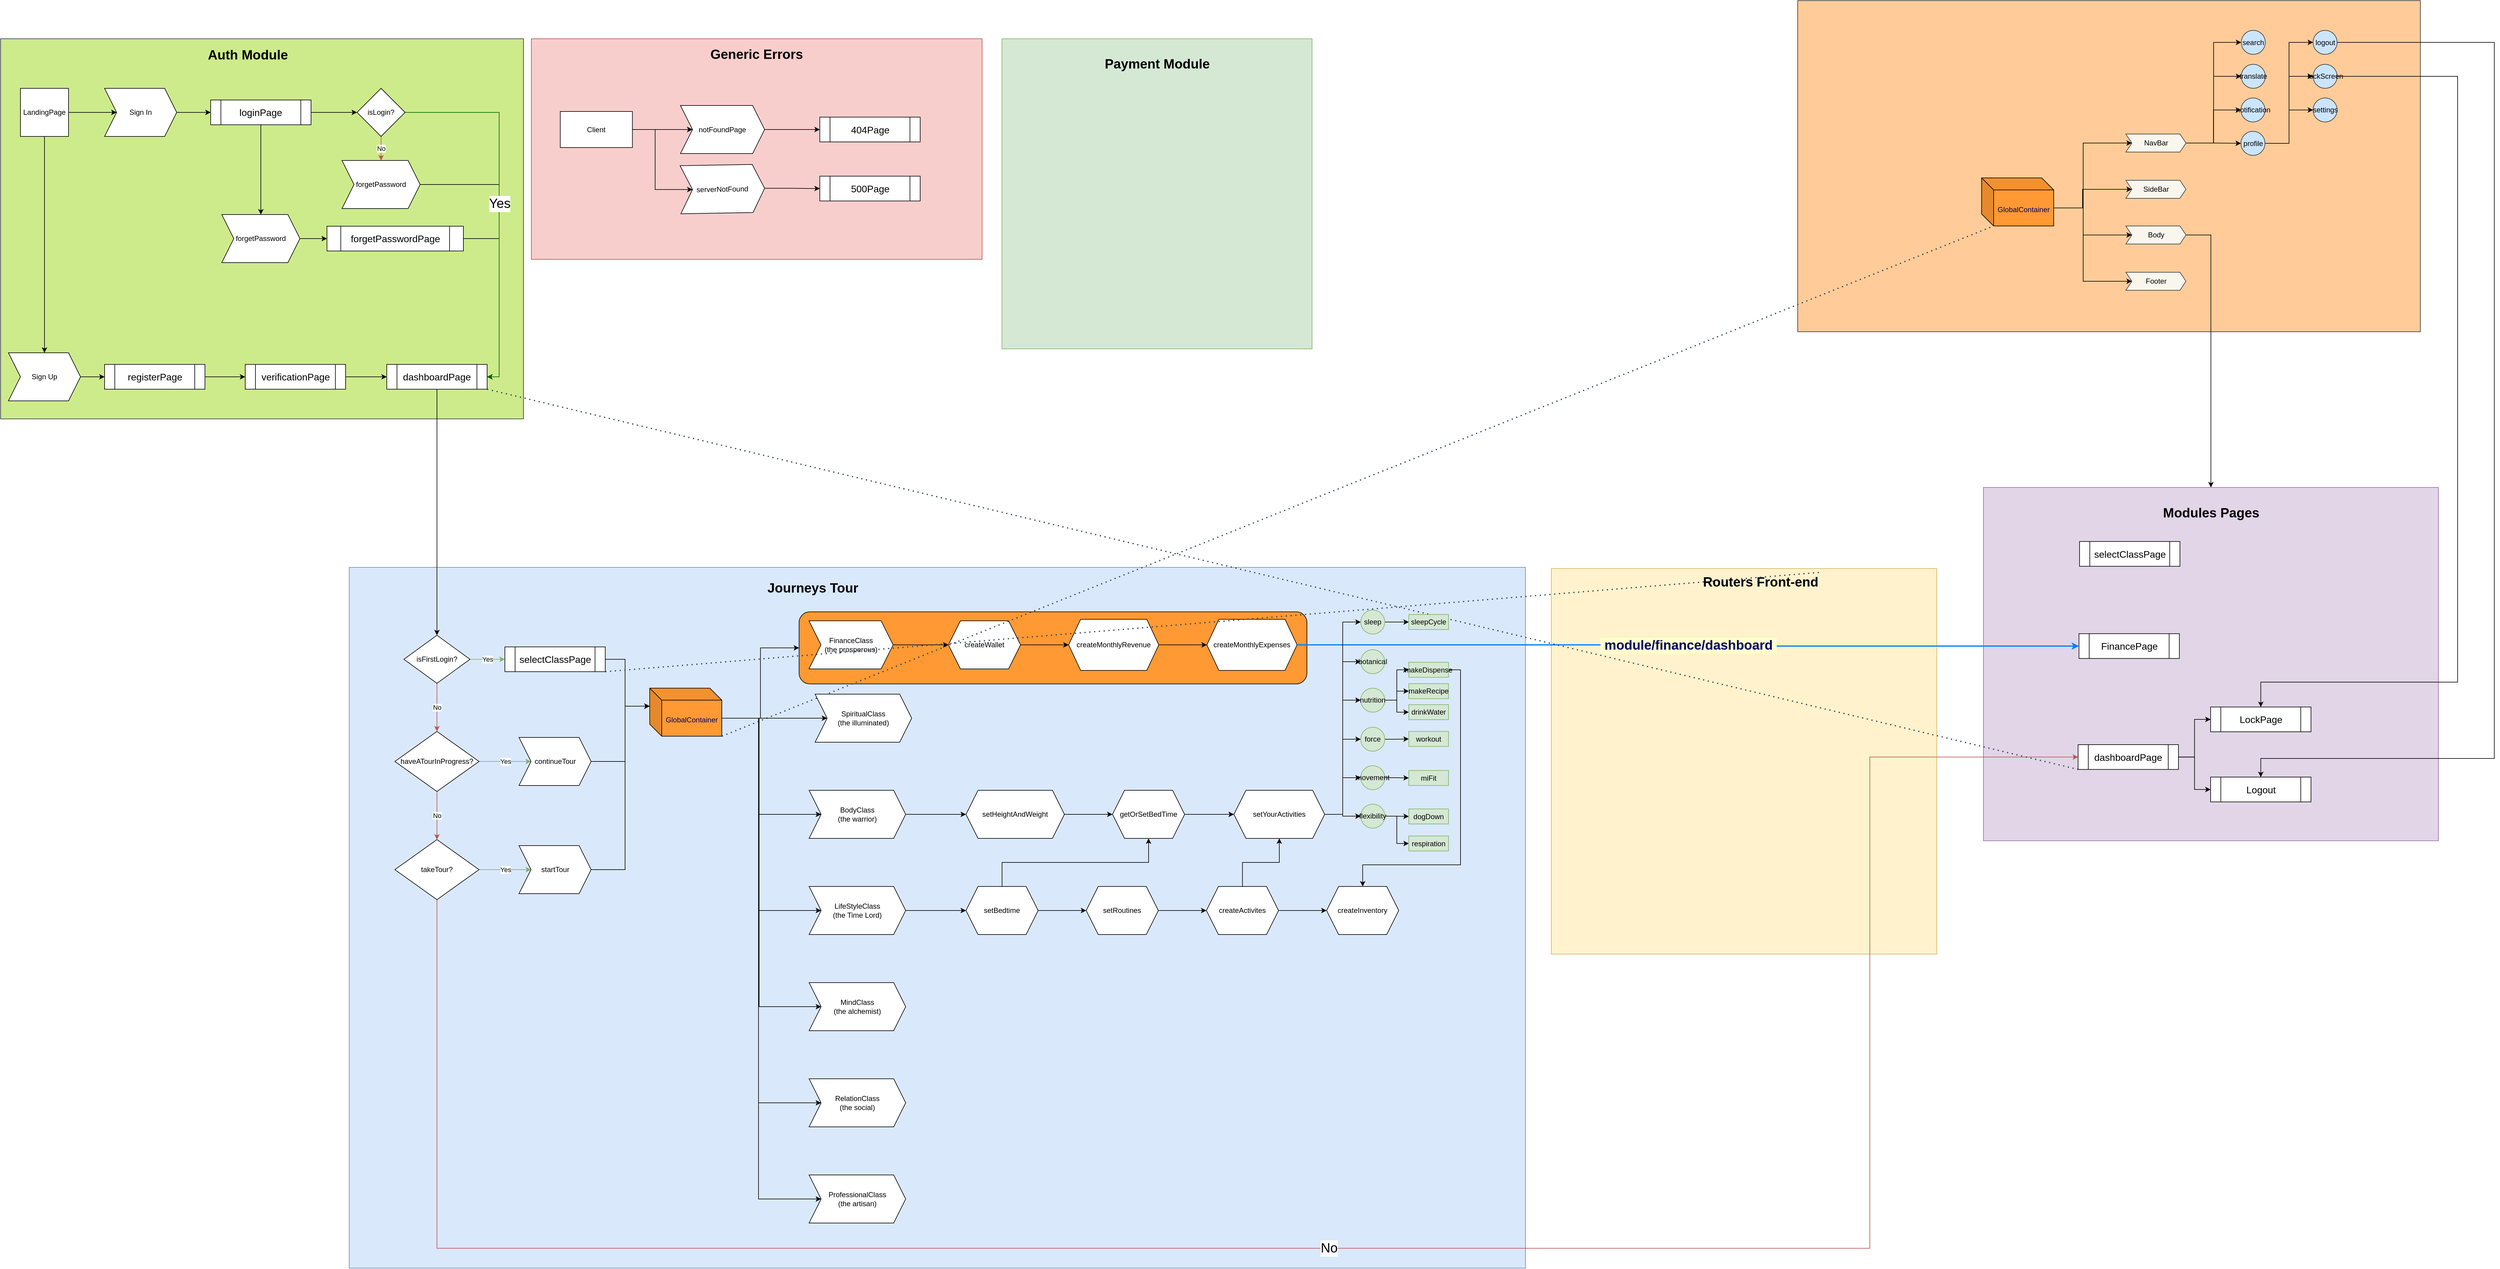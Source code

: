<mxfile version="18.0.0" type="github">
  <diagram id="iAbyK8pKXisrJIql5Mq7" name="Page-1">
    <mxGraphModel dx="878" dy="1301" grid="0" gridSize="10" guides="1" tooltips="1" connect="1" arrows="1" fold="1" page="0" pageScale="1" pageWidth="827" pageHeight="1169" math="0" shadow="0">
      <root>
        <mxCell id="0" />
        <mxCell id="1" parent="0" />
        <mxCell id="l1szmI_GFWI639Pi0zfL-63" value="" style="whiteSpace=wrap;html=1;fillColor=#dae8fc;strokeColor=#6c8ebf;" parent="1" vertex="1">
          <mxGeometry x="587" y="837" width="1957" height="1166" as="geometry" />
        </mxCell>
        <mxCell id="l1szmI_GFWI639Pi0zfL-167" value="" style="rounded=0;whiteSpace=wrap;html=1;fontSize=12;fillColor=#ffcc99;strokeColor=#36393d;" parent="1" vertex="1">
          <mxGeometry x="2997" y="-106" width="1036" height="551" as="geometry" />
        </mxCell>
        <mxCell id="l1szmI_GFWI639Pi0zfL-116" value="" style="whiteSpace=wrap;html=1;fontSize=22;fillColor=#e1d5e7;strokeColor=#9673a6;" parent="1" vertex="1">
          <mxGeometry x="3306" y="704" width="757" height="588" as="geometry" />
        </mxCell>
        <mxCell id="l1szmI_GFWI639Pi0zfL-126" value="" style="group" parent="1" vertex="1" connectable="0">
          <mxGeometry x="890.0" y="-42.5" width="750.0" height="367" as="geometry" />
        </mxCell>
        <mxCell id="l1szmI_GFWI639Pi0zfL-72" value="" style="whiteSpace=wrap;html=1;fontSize=22;fillColor=#f8cecc;strokeColor=#b85450;" parent="l1szmI_GFWI639Pi0zfL-126" vertex="1">
          <mxGeometry width="750" height="367" as="geometry" />
        </mxCell>
        <mxCell id="l1szmI_GFWI639Pi0zfL-74" value="Generic Errors" style="text;html=1;strokeColor=none;fillColor=none;align=center;verticalAlign=middle;whiteSpace=wrap;rounded=0;fontSize=22;fontStyle=1" parent="l1szmI_GFWI639Pi0zfL-126" vertex="1">
          <mxGeometry x="168.179" y="11" width="413.641" height="30" as="geometry" />
        </mxCell>
        <mxCell id="l1szmI_GFWI639Pi0zfL-124" value="" style="group" parent="1" vertex="1" connectable="0">
          <mxGeometry x="3294" y="839" width="482" height="502" as="geometry" />
        </mxCell>
        <mxCell id="l1szmI_GFWI639Pi0zfL-76" value="FinancePage" style="shape=process;whiteSpace=wrap;html=1;backgroundOutline=1;fontSize=16;" parent="l1szmI_GFWI639Pi0zfL-124" vertex="1">
          <mxGeometry x="171" y="108.38" width="167" height="41.25" as="geometry" />
        </mxCell>
        <mxCell id="l1szmI_GFWI639Pi0zfL-123" value="" style="group" parent="1" vertex="1" connectable="0">
          <mxGeometry x="2656" y="839" width="587" height="641.5" as="geometry" />
        </mxCell>
        <mxCell id="l1szmI_GFWI639Pi0zfL-120" value="" style="whiteSpace=wrap;html=1;aspect=fixed;fontSize=22;fillColor=#fff2cc;strokeColor=#d6b656;" parent="l1szmI_GFWI639Pi0zfL-123" vertex="1">
          <mxGeometry x="-69" width="641.5" height="641.5" as="geometry" />
        </mxCell>
        <mxCell id="l1szmI_GFWI639Pi0zfL-121" value="Routers Front-end" style="text;html=1;strokeColor=none;fillColor=none;align=center;verticalAlign=middle;whiteSpace=wrap;rounded=0;fontSize=22;fontStyle=1" parent="l1szmI_GFWI639Pi0zfL-123" vertex="1">
          <mxGeometry x="168.75" y="7.63" width="220.5" height="30.37" as="geometry" />
        </mxCell>
        <mxCell id="l1szmI_GFWI639Pi0zfL-105" value="" style="group" parent="1" vertex="1" connectable="0">
          <mxGeometry x="7" y="-42.5" width="870" height="632.5" as="geometry" />
        </mxCell>
        <mxCell id="l1szmI_GFWI639Pi0zfL-66" value="" style="whiteSpace=wrap;html=1;fontSize=22;fillColor=#cdeb8b;strokeColor=#36393d;" parent="l1szmI_GFWI639Pi0zfL-105" vertex="1">
          <mxGeometry width="870" height="632.5" as="geometry" />
        </mxCell>
        <mxCell id="l1szmI_GFWI639Pi0zfL-67" value="Auth Module" style="text;html=1;strokeColor=none;fillColor=none;align=center;verticalAlign=middle;whiteSpace=wrap;rounded=0;fontSize=22;fontStyle=1" parent="l1szmI_GFWI639Pi0zfL-105" vertex="1">
          <mxGeometry x="203.923" y="12.55" width="415.155" height="30.119" as="geometry" />
        </mxCell>
        <mxCell id="l1szmI_GFWI639Pi0zfL-78" value="dashboardPage" style="shape=process;whiteSpace=wrap;html=1;backgroundOutline=1;fontSize=16;" parent="1" vertex="1">
          <mxGeometry x="649.5" y="499.37" width="167" height="41.25" as="geometry" />
        </mxCell>
        <mxCell id="l1szmI_GFWI639Pi0zfL-95" style="edgeStyle=orthogonalEdgeStyle;rounded=0;orthogonalLoop=1;jettySize=auto;html=1;exitX=1;exitY=0.5;exitDx=0;exitDy=0;entryX=0;entryY=0.5;entryDx=0;entryDy=0;fontSize=22;strokeWidth=1;" parent="1" source="l1szmI_GFWI639Pi0zfL-88" target="l1szmI_GFWI639Pi0zfL-89" edge="1">
          <mxGeometry relative="1" as="geometry" />
        </mxCell>
        <mxCell id="l1szmI_GFWI639Pi0zfL-88" value="registerPage" style="shape=process;whiteSpace=wrap;html=1;backgroundOutline=1;fontSize=16;" parent="1" vertex="1">
          <mxGeometry x="180" y="499.37" width="167" height="41.25" as="geometry" />
        </mxCell>
        <mxCell id="l1szmI_GFWI639Pi0zfL-96" style="edgeStyle=orthogonalEdgeStyle;rounded=0;orthogonalLoop=1;jettySize=auto;html=1;exitX=1;exitY=0.5;exitDx=0;exitDy=0;entryX=0;entryY=0.5;entryDx=0;entryDy=0;fontSize=22;strokeWidth=1;" parent="1" source="l1szmI_GFWI639Pi0zfL-89" target="l1szmI_GFWI639Pi0zfL-78" edge="1">
          <mxGeometry relative="1" as="geometry" />
        </mxCell>
        <mxCell id="l1szmI_GFWI639Pi0zfL-89" value="verificationPage" style="shape=process;whiteSpace=wrap;html=1;backgroundOutline=1;fontSize=16;" parent="1" vertex="1">
          <mxGeometry x="414" y="499.37" width="167" height="41.25" as="geometry" />
        </mxCell>
        <mxCell id="l1szmI_GFWI639Pi0zfL-90" value="loginPage" style="shape=process;whiteSpace=wrap;html=1;backgroundOutline=1;fontSize=16;" parent="1" vertex="1">
          <mxGeometry x="356.5" y="59.38" width="167" height="41.25" as="geometry" />
        </mxCell>
        <mxCell id="l1szmI_GFWI639Pi0zfL-99" style="edgeStyle=orthogonalEdgeStyle;rounded=0;orthogonalLoop=1;jettySize=auto;html=1;exitX=1;exitY=0.5;exitDx=0;exitDy=0;entryX=1;entryY=0.5;entryDx=0;entryDy=0;fontSize=22;strokeWidth=1;" parent="1" source="l1szmI_GFWI639Pi0zfL-91" target="l1szmI_GFWI639Pi0zfL-78" edge="1">
          <mxGeometry relative="1" as="geometry" />
        </mxCell>
        <mxCell id="l1szmI_GFWI639Pi0zfL-91" value="forgetPasswordPage" style="shape=process;whiteSpace=wrap;html=1;backgroundOutline=1;fontSize=16;" parent="1" vertex="1">
          <mxGeometry x="550" y="269.38" width="227" height="41.25" as="geometry" />
        </mxCell>
        <mxCell id="l1szmI_GFWI639Pi0zfL-22" value="&lt;span style=&quot;&quot;&gt;forgetPassword&lt;/span&gt;" style="shape=step;perimeter=stepPerimeter;whiteSpace=wrap;html=1;fixedSize=1;" parent="1" vertex="1">
          <mxGeometry x="575" y="160" width="130" height="80" as="geometry" />
        </mxCell>
        <mxCell id="l1szmI_GFWI639Pi0zfL-82" style="edgeStyle=orthogonalEdgeStyle;rounded=0;orthogonalLoop=1;jettySize=auto;html=1;exitX=1;exitY=0.5;exitDx=0;exitDy=0;entryX=1;entryY=0.5;entryDx=0;entryDy=0;fontSize=22;strokeWidth=1;" parent="1" source="l1szmI_GFWI639Pi0zfL-22" target="l1szmI_GFWI639Pi0zfL-78" edge="1">
          <mxGeometry relative="1" as="geometry" />
        </mxCell>
        <mxCell id="l1szmI_GFWI639Pi0zfL-3" value="" style="edgeStyle=orthogonalEdgeStyle;rounded=0;orthogonalLoop=1;jettySize=auto;html=1;" parent="1" source="l1szmI_GFWI639Pi0zfL-1" target="l1szmI_GFWI639Pi0zfL-2" edge="1">
          <mxGeometry relative="1" as="geometry" />
        </mxCell>
        <mxCell id="l1szmI_GFWI639Pi0zfL-5" value="" style="edgeStyle=orthogonalEdgeStyle;rounded=0;orthogonalLoop=1;jettySize=auto;html=1;" parent="1" source="l1szmI_GFWI639Pi0zfL-1" target="l1szmI_GFWI639Pi0zfL-4" edge="1">
          <mxGeometry relative="1" as="geometry" />
        </mxCell>
        <mxCell id="l1szmI_GFWI639Pi0zfL-1" value="LandingPage" style="whiteSpace=wrap;html=1;aspect=fixed;" parent="1" vertex="1">
          <mxGeometry x="40" y="40" width="80" height="80" as="geometry" />
        </mxCell>
        <mxCell id="l1szmI_GFWI639Pi0zfL-100" style="edgeStyle=orthogonalEdgeStyle;rounded=0;orthogonalLoop=1;jettySize=auto;html=1;exitX=1;exitY=0.5;exitDx=0;exitDy=0;fontSize=22;strokeWidth=1;" parent="1" source="l1szmI_GFWI639Pi0zfL-2" target="l1szmI_GFWI639Pi0zfL-90" edge="1">
          <mxGeometry relative="1" as="geometry" />
        </mxCell>
        <mxCell id="l1szmI_GFWI639Pi0zfL-2" value="Sign In" style="shape=step;perimeter=stepPerimeter;whiteSpace=wrap;html=1;fixedSize=1;" parent="1" vertex="1">
          <mxGeometry x="180" y="40" width="120" height="80" as="geometry" />
        </mxCell>
        <mxCell id="l1szmI_GFWI639Pi0zfL-7" value="" style="edgeStyle=orthogonalEdgeStyle;rounded=0;orthogonalLoop=1;jettySize=auto;html=1;" parent="1" source="l1szmI_GFWI639Pi0zfL-4" target="l1szmI_GFWI639Pi0zfL-88" edge="1">
          <mxGeometry relative="1" as="geometry">
            <mxPoint x="220" y="520" as="targetPoint" />
          </mxGeometry>
        </mxCell>
        <mxCell id="l1szmI_GFWI639Pi0zfL-4" value="Sign Up" style="shape=step;perimeter=stepPerimeter;whiteSpace=wrap;html=1;fixedSize=1;" parent="1" vertex="1">
          <mxGeometry x="20" y="480" width="120" height="80" as="geometry" />
        </mxCell>
        <mxCell id="l1szmI_GFWI639Pi0zfL-23" value="No" style="edgeStyle=orthogonalEdgeStyle;rounded=0;orthogonalLoop=1;jettySize=auto;html=1;fillColor=#f8cecc;strokeColor=#b85450;" parent="1" source="l1szmI_GFWI639Pi0zfL-15" target="l1szmI_GFWI639Pi0zfL-22" edge="1">
          <mxGeometry relative="1" as="geometry" />
        </mxCell>
        <mxCell id="l1szmI_GFWI639Pi0zfL-83" value="Yes" style="edgeStyle=orthogonalEdgeStyle;rounded=0;orthogonalLoop=1;jettySize=auto;html=1;exitX=1;exitY=0.5;exitDx=0;exitDy=0;entryX=1;entryY=0.5;entryDx=0;entryDy=0;fontSize=22;strokeWidth=1;fillColor=#d5e8d4;strokeColor=#006600;" parent="1" source="l1szmI_GFWI639Pi0zfL-15" target="l1szmI_GFWI639Pi0zfL-78" edge="1">
          <mxGeometry relative="1" as="geometry" />
        </mxCell>
        <mxCell id="l1szmI_GFWI639Pi0zfL-15" value="isLogin?" style="rhombus;whiteSpace=wrap;html=1;" parent="1" vertex="1">
          <mxGeometry x="600" y="40" width="80" height="80" as="geometry" />
        </mxCell>
        <mxCell id="l1szmI_GFWI639Pi0zfL-98" style="edgeStyle=orthogonalEdgeStyle;rounded=0;orthogonalLoop=1;jettySize=auto;html=1;exitX=1;exitY=0.5;exitDx=0;exitDy=0;entryX=0;entryY=0.5;entryDx=0;entryDy=0;fontSize=22;strokeWidth=1;" parent="1" source="l1szmI_GFWI639Pi0zfL-18" target="l1szmI_GFWI639Pi0zfL-91" edge="1">
          <mxGeometry relative="1" as="geometry" />
        </mxCell>
        <mxCell id="l1szmI_GFWI639Pi0zfL-18" value="forgetPassword" style="shape=step;perimeter=stepPerimeter;whiteSpace=wrap;html=1;fixedSize=1;" parent="1" vertex="1">
          <mxGeometry x="375" y="250" width="130" height="80" as="geometry" />
        </mxCell>
        <mxCell id="l1szmI_GFWI639Pi0zfL-29" value="Yes" style="edgeStyle=orthogonalEdgeStyle;rounded=0;orthogonalLoop=1;jettySize=auto;html=1;entryX=0;entryY=0.5;entryDx=0;entryDy=0;fillColor=#d5e8d4;strokeColor=#82b366;" parent="1" source="l1szmI_GFWI639Pi0zfL-26" target="l1szmI_GFWI639Pi0zfL-93" edge="1">
          <mxGeometry relative="1" as="geometry">
            <mxPoint x="863" y="990" as="targetPoint" />
          </mxGeometry>
        </mxCell>
        <mxCell id="l1szmI_GFWI639Pi0zfL-31" value="No" style="edgeStyle=orthogonalEdgeStyle;rounded=0;orthogonalLoop=1;jettySize=auto;html=1;fillColor=#f8cecc;strokeColor=#b85450;" parent="1" source="l1szmI_GFWI639Pi0zfL-26" target="l1szmI_GFWI639Pi0zfL-30" edge="1">
          <mxGeometry relative="1" as="geometry" />
        </mxCell>
        <mxCell id="l1szmI_GFWI639Pi0zfL-26" value="isFirstLogin?" style="rhombus;whiteSpace=wrap;html=1;" parent="1" vertex="1">
          <mxGeometry x="678" y="950" width="110" height="80" as="geometry" />
        </mxCell>
        <mxCell id="l1szmI_GFWI639Pi0zfL-33" value="Yes" style="edgeStyle=orthogonalEdgeStyle;rounded=0;orthogonalLoop=1;jettySize=auto;html=1;fillColor=#d5e8d4;strokeColor=#82b366;" parent="1" source="l1szmI_GFWI639Pi0zfL-30" target="l1szmI_GFWI639Pi0zfL-32" edge="1">
          <mxGeometry relative="1" as="geometry" />
        </mxCell>
        <mxCell id="l1szmI_GFWI639Pi0zfL-35" value="No" style="edgeStyle=orthogonalEdgeStyle;rounded=0;orthogonalLoop=1;jettySize=auto;html=1;fillColor=#f8cecc;strokeColor=#b85450;" parent="1" source="l1szmI_GFWI639Pi0zfL-30" target="l1szmI_GFWI639Pi0zfL-34" edge="1">
          <mxGeometry relative="1" as="geometry" />
        </mxCell>
        <mxCell id="l1szmI_GFWI639Pi0zfL-30" value="haveATourInProgress?" style="rhombus;whiteSpace=wrap;html=1;" parent="1" vertex="1">
          <mxGeometry x="663" y="1110" width="140" height="100" as="geometry" />
        </mxCell>
        <mxCell id="l1szmI_GFWI639Pi0zfL-106" style="edgeStyle=orthogonalEdgeStyle;rounded=0;orthogonalLoop=1;jettySize=auto;html=1;exitX=1;exitY=0.5;exitDx=0;exitDy=0;entryX=0;entryY=0;entryDx=0;entryDy=30;fontSize=16;strokeWidth=1;entryPerimeter=0;" parent="1" source="l1szmI_GFWI639Pi0zfL-32" target="l1szmI_GFWI639Pi0zfL-131" edge="1">
          <mxGeometry relative="1" as="geometry">
            <mxPoint x="1142.005" y="1139.01" as="targetPoint" />
            <Array as="points">
              <mxPoint x="1046" y="1160" />
              <mxPoint x="1046" y="1068" />
            </Array>
          </mxGeometry>
        </mxCell>
        <mxCell id="l1szmI_GFWI639Pi0zfL-32" value="continueTour" style="shape=step;perimeter=stepPerimeter;whiteSpace=wrap;html=1;fixedSize=1;" parent="1" vertex="1">
          <mxGeometry x="869.5" y="1120" width="120" height="80" as="geometry" />
        </mxCell>
        <mxCell id="l1szmI_GFWI639Pi0zfL-37" value="Yes" style="edgeStyle=orthogonalEdgeStyle;rounded=0;orthogonalLoop=1;jettySize=auto;html=1;fillColor=#d5e8d4;strokeColor=#82b366;" parent="1" source="l1szmI_GFWI639Pi0zfL-34" target="l1szmI_GFWI639Pi0zfL-36" edge="1">
          <mxGeometry relative="1" as="geometry" />
        </mxCell>
        <mxCell id="l1szmI_GFWI639Pi0zfL-125" value="No" style="edgeStyle=orthogonalEdgeStyle;rounded=0;orthogonalLoop=1;jettySize=auto;html=1;exitX=0.5;exitY=1;exitDx=0;exitDy=0;fontSize=22;strokeColor=#b85450;strokeWidth=1;fillColor=#f8cecc;" parent="1" source="l1szmI_GFWI639Pi0zfL-34" target="l1szmI_GFWI639Pi0zfL-87" edge="1">
          <mxGeometry relative="1" as="geometry">
            <Array as="points">
              <mxPoint x="733" y="1970" />
              <mxPoint x="3117" y="1970" />
            </Array>
          </mxGeometry>
        </mxCell>
        <mxCell id="l1szmI_GFWI639Pi0zfL-34" value="takeTour?" style="rhombus;whiteSpace=wrap;html=1;" parent="1" vertex="1">
          <mxGeometry x="663" y="1290" width="140" height="100" as="geometry" />
        </mxCell>
        <mxCell id="l1szmI_GFWI639Pi0zfL-134" style="edgeStyle=orthogonalEdgeStyle;rounded=0;orthogonalLoop=1;jettySize=auto;html=1;exitX=1;exitY=0.5;exitDx=0;exitDy=0;entryX=0;entryY=0;entryDx=0;entryDy=30;entryPerimeter=0;labelBackgroundColor=#FFFFCC;fontSize=22;fontColor=#000066;strokeColor=#000000;strokeWidth=1;" parent="1" source="l1szmI_GFWI639Pi0zfL-36" target="l1szmI_GFWI639Pi0zfL-131" edge="1">
          <mxGeometry relative="1" as="geometry">
            <Array as="points">
              <mxPoint x="1046" y="1340" />
              <mxPoint x="1046" y="1068" />
            </Array>
          </mxGeometry>
        </mxCell>
        <mxCell id="l1szmI_GFWI639Pi0zfL-36" value="startTour" style="shape=step;perimeter=stepPerimeter;whiteSpace=wrap;html=1;fixedSize=1;" parent="1" vertex="1">
          <mxGeometry x="869.5" y="1300" width="120" height="80" as="geometry" />
        </mxCell>
        <mxCell id="l1szmI_GFWI639Pi0zfL-53" value="" style="edgeStyle=orthogonalEdgeStyle;rounded=0;orthogonalLoop=1;jettySize=auto;html=1;" parent="1" source="l1szmI_GFWI639Pi0zfL-51" target="l1szmI_GFWI639Pi0zfL-52" edge="1">
          <mxGeometry relative="1" as="geometry" />
        </mxCell>
        <mxCell id="l1szmI_GFWI639Pi0zfL-141" value="" style="edgeStyle=orthogonalEdgeStyle;rounded=0;orthogonalLoop=1;jettySize=auto;html=1;labelBackgroundColor=#FFFFCC;fontSize=12;fontColor=#000066;strokeColor=#000000;strokeWidth=1;" parent="1" source="l1szmI_GFWI639Pi0zfL-51" target="l1szmI_GFWI639Pi0zfL-52" edge="1">
          <mxGeometry relative="1" as="geometry" />
        </mxCell>
        <mxCell id="l1szmI_GFWI639Pi0zfL-147" style="edgeStyle=orthogonalEdgeStyle;rounded=0;orthogonalLoop=1;jettySize=auto;html=1;entryX=0;entryY=0.5;entryDx=0;entryDy=0;labelBackgroundColor=#FFFFCC;fontSize=12;fontColor=#000066;strokeColor=#000000;strokeWidth=1;" parent="1" source="l1szmI_GFWI639Pi0zfL-51" target="l1szmI_GFWI639Pi0zfL-142" edge="1">
          <mxGeometry relative="1" as="geometry">
            <Array as="points">
              <mxPoint x="1096" y="109" />
              <mxPoint x="1096" y="208" />
            </Array>
          </mxGeometry>
        </mxCell>
        <mxCell id="l1szmI_GFWI639Pi0zfL-51" value="Client" style="whiteSpace=wrap;html=1;" parent="1" vertex="1">
          <mxGeometry x="938.18" y="78.505" width="120" height="60" as="geometry" />
        </mxCell>
        <mxCell id="l1szmI_GFWI639Pi0zfL-103" style="edgeStyle=orthogonalEdgeStyle;rounded=0;orthogonalLoop=1;jettySize=auto;html=1;exitX=1;exitY=0.5;exitDx=0;exitDy=0;entryX=0;entryY=0.5;entryDx=0;entryDy=0;fontSize=16;strokeWidth=1;" parent="1" source="l1szmI_GFWI639Pi0zfL-52" target="l1szmI_GFWI639Pi0zfL-92" edge="1">
          <mxGeometry relative="1" as="geometry" />
        </mxCell>
        <mxCell id="l1szmI_GFWI639Pi0zfL-52" value="notFoundPage" style="shape=step;perimeter=stepPerimeter;whiteSpace=wrap;html=1;fixedSize=1;" parent="1" vertex="1">
          <mxGeometry x="1138.18" y="68.505" width="140" height="80" as="geometry" />
        </mxCell>
        <mxCell id="l1szmI_GFWI639Pi0zfL-80" style="edgeStyle=orthogonalEdgeStyle;rounded=0;orthogonalLoop=1;jettySize=auto;html=1;exitX=0.5;exitY=1;exitDx=0;exitDy=0;entryX=0.5;entryY=0;entryDx=0;entryDy=0;fontSize=22;strokeWidth=1;" parent="1" source="l1szmI_GFWI639Pi0zfL-78" target="l1szmI_GFWI639Pi0zfL-26" edge="1">
          <mxGeometry relative="1" as="geometry" />
        </mxCell>
        <mxCell id="l1szmI_GFWI639Pi0zfL-108" style="edgeStyle=orthogonalEdgeStyle;rounded=0;orthogonalLoop=1;jettySize=auto;html=1;exitX=1;exitY=0.5;exitDx=0;exitDy=0;entryX=0;entryY=0;entryDx=0;entryDy=30;fontSize=16;strokeWidth=1;entryPerimeter=0;" parent="1" source="l1szmI_GFWI639Pi0zfL-93" target="l1szmI_GFWI639Pi0zfL-131" edge="1">
          <mxGeometry relative="1" as="geometry">
            <mxPoint x="1087" y="1084.005" as="targetPoint" />
            <Array as="points">
              <mxPoint x="1046" y="990" />
              <mxPoint x="1046" y="1068" />
            </Array>
          </mxGeometry>
        </mxCell>
        <mxCell id="l1szmI_GFWI639Pi0zfL-93" value="selectClassPage" style="shape=process;whiteSpace=wrap;html=1;backgroundOutline=1;fontSize=16;" parent="1" vertex="1">
          <mxGeometry x="846" y="969.38" width="167" height="41.25" as="geometry" />
        </mxCell>
        <mxCell id="l1szmI_GFWI639Pi0zfL-101" style="edgeStyle=orthogonalEdgeStyle;rounded=0;orthogonalLoop=1;jettySize=auto;html=1;exitX=1;exitY=0.5;exitDx=0;exitDy=0;fontSize=22;strokeWidth=1;" parent="1" source="l1szmI_GFWI639Pi0zfL-90" target="l1szmI_GFWI639Pi0zfL-15" edge="1">
          <mxGeometry relative="1" as="geometry" />
        </mxCell>
        <mxCell id="l1szmI_GFWI639Pi0zfL-102" style="edgeStyle=orthogonalEdgeStyle;rounded=0;orthogonalLoop=1;jettySize=auto;html=1;exitX=0.5;exitY=1;exitDx=0;exitDy=0;fontSize=22;strokeWidth=1;" parent="1" source="l1szmI_GFWI639Pi0zfL-90" target="l1szmI_GFWI639Pi0zfL-18" edge="1">
          <mxGeometry relative="1" as="geometry" />
        </mxCell>
        <mxCell id="l1szmI_GFWI639Pi0zfL-112" value="" style="group" parent="1" vertex="1" connectable="0">
          <mxGeometry x="1673" y="-42.5" width="516" height="516" as="geometry" />
        </mxCell>
        <mxCell id="l1szmI_GFWI639Pi0zfL-110" value="" style="whiteSpace=wrap;html=1;aspect=fixed;fontSize=16;fillColor=#d5e8d4;strokeColor=#82b366;" parent="l1szmI_GFWI639Pi0zfL-112" vertex="1">
          <mxGeometry width="516" height="516" as="geometry" />
        </mxCell>
        <mxCell id="l1szmI_GFWI639Pi0zfL-111" value="&lt;font style=&quot;&quot;&gt;&lt;span style=&quot;font-size: 22px;&quot;&gt;&lt;b&gt;Payment&lt;/b&gt;&lt;/span&gt;&lt;b style=&quot;font-size: 22px;&quot;&gt;&amp;nbsp;Module&lt;/b&gt;&lt;/font&gt;" style="text;html=1;strokeColor=none;fillColor=none;align=center;verticalAlign=middle;whiteSpace=wrap;rounded=0;fontSize=16;" parent="l1szmI_GFWI639Pi0zfL-112" vertex="1">
          <mxGeometry x="129.5" y="28" width="257" height="28" as="geometry" />
        </mxCell>
        <mxCell id="l1szmI_GFWI639Pi0zfL-92" value="404Page" style="shape=process;whiteSpace=wrap;html=1;backgroundOutline=1;fontSize=16;" parent="1" vertex="1">
          <mxGeometry x="1370" y="87.88" width="167" height="41.25" as="geometry" />
        </mxCell>
        <mxCell id="l1szmI_GFWI639Pi0zfL-128" value="" style="group" parent="1" vertex="1" connectable="0">
          <mxGeometry x="1274" y="911" width="906.5" height="120" as="geometry" />
        </mxCell>
        <mxCell id="l1szmI_GFWI639Pi0zfL-71" value="" style="rounded=1;whiteSpace=wrap;html=1;fontSize=22;fillColor=#FF9933;" parent="l1szmI_GFWI639Pi0zfL-128" vertex="1">
          <mxGeometry x="61.5" width="845" height="120" as="geometry" />
        </mxCell>
        <mxCell id="l1szmI_GFWI639Pi0zfL-109" value="" style="group" parent="l1szmI_GFWI639Pi0zfL-128" vertex="1" connectable="0">
          <mxGeometry x="78" y="12.5" width="812" height="85" as="geometry" />
        </mxCell>
        <mxCell id="l1szmI_GFWI639Pi0zfL-40" value="FinanceClass&lt;br&gt;(the prosperous)" style="shape=step;perimeter=stepPerimeter;whiteSpace=wrap;html=1;fixedSize=1;" parent="l1szmI_GFWI639Pi0zfL-109" vertex="1">
          <mxGeometry y="2.5" width="140" height="80" as="geometry" />
        </mxCell>
        <mxCell id="l1szmI_GFWI639Pi0zfL-56" value="createWallet" style="shape=hexagon;perimeter=hexagonPerimeter2;whiteSpace=wrap;html=1;fixedSize=1;" parent="l1szmI_GFWI639Pi0zfL-109" vertex="1">
          <mxGeometry x="232" y="2.5" width="120" height="80" as="geometry" />
        </mxCell>
        <mxCell id="l1szmI_GFWI639Pi0zfL-58" value="createMonthlyRevenue" style="shape=hexagon;perimeter=hexagonPerimeter2;whiteSpace=wrap;html=1;fixedSize=1;" parent="l1szmI_GFWI639Pi0zfL-109" vertex="1">
          <mxGeometry x="432" width="150" height="85" as="geometry" />
        </mxCell>
        <mxCell id="l1szmI_GFWI639Pi0zfL-60" value="createMonthlyExpenses" style="shape=hexagon;perimeter=hexagonPerimeter2;whiteSpace=wrap;html=1;fixedSize=1;" parent="l1szmI_GFWI639Pi0zfL-109" vertex="1">
          <mxGeometry x="662" width="150" height="85" as="geometry" />
        </mxCell>
        <mxCell id="l1szmI_GFWI639Pi0zfL-57" value="" style="edgeStyle=orthogonalEdgeStyle;rounded=0;orthogonalLoop=1;jettySize=auto;html=1;" parent="l1szmI_GFWI639Pi0zfL-109" source="l1szmI_GFWI639Pi0zfL-40" target="l1szmI_GFWI639Pi0zfL-56" edge="1">
          <mxGeometry relative="1" as="geometry" />
        </mxCell>
        <mxCell id="l1szmI_GFWI639Pi0zfL-59" value="" style="edgeStyle=orthogonalEdgeStyle;rounded=0;orthogonalLoop=1;jettySize=auto;html=1;" parent="l1szmI_GFWI639Pi0zfL-109" source="l1szmI_GFWI639Pi0zfL-56" target="l1szmI_GFWI639Pi0zfL-58" edge="1">
          <mxGeometry relative="1" as="geometry" />
        </mxCell>
        <mxCell id="l1szmI_GFWI639Pi0zfL-61" value="" style="edgeStyle=orthogonalEdgeStyle;rounded=0;orthogonalLoop=1;jettySize=auto;html=1;" parent="l1szmI_GFWI639Pi0zfL-109" source="l1szmI_GFWI639Pi0zfL-58" target="l1szmI_GFWI639Pi0zfL-60" edge="1">
          <mxGeometry relative="1" as="geometry" />
        </mxCell>
        <mxCell id="l1szmI_GFWI639Pi0zfL-77" value="&amp;nbsp;module/finance/dashboard&amp;nbsp;" style="edgeStyle=orthogonalEdgeStyle;rounded=0;orthogonalLoop=1;jettySize=auto;html=1;exitX=1;exitY=0.5;exitDx=0;exitDy=0;fontSize=22;strokeWidth=2;strokeColor=#007FFF;fontStyle=1;fontColor=#000066;labelBackgroundColor=#FFFFCC;" parent="1" source="l1szmI_GFWI639Pi0zfL-60" target="l1szmI_GFWI639Pi0zfL-76" edge="1">
          <mxGeometry relative="1" as="geometry" />
        </mxCell>
        <mxCell id="l1szmI_GFWI639Pi0zfL-133" style="edgeStyle=orthogonalEdgeStyle;rounded=0;orthogonalLoop=1;jettySize=auto;html=1;exitX=0;exitY=0;exitDx=120.0;exitDy=50;exitPerimeter=0;entryX=0;entryY=0.5;entryDx=0;entryDy=0;labelBackgroundColor=#FFFFCC;fontSize=22;fontColor=#000066;strokeColor=#000000;strokeWidth=1;" parent="1" source="l1szmI_GFWI639Pi0zfL-131" target="l1szmI_GFWI639Pi0zfL-71" edge="1">
          <mxGeometry relative="1" as="geometry" />
        </mxCell>
        <mxCell id="l1szmI_GFWI639Pi0zfL-135" value="" style="endArrow=none;dashed=1;html=1;dashPattern=1 3;strokeWidth=2;rounded=0;labelBackgroundColor=#FFFFCC;fontSize=12;fontColor=#000066;entryX=0;entryY=1;entryDx=0;entryDy=0;fillColor=#647687;strokeColor=#314354;exitX=1;exitY=1;exitDx=0;exitDy=0;" parent="1" source="l1szmI_GFWI639Pi0zfL-78" target="l1szmI_GFWI639Pi0zfL-87" edge="1">
          <mxGeometry width="50" height="50" relative="1" as="geometry">
            <mxPoint x="2045" y="593" as="sourcePoint" />
            <mxPoint x="2095" y="543" as="targetPoint" />
          </mxGeometry>
        </mxCell>
        <mxCell id="l1szmI_GFWI639Pi0zfL-137" value="" style="endArrow=none;dashed=1;html=1;dashPattern=1 3;strokeWidth=2;rounded=0;labelBackgroundColor=#FFFFCC;fontSize=12;fontColor=#000066;entryX=0;entryY=1;entryDx=0;entryDy=0;fillColor=#647687;strokeColor=#314354;exitX=1;exitY=1;exitDx=0;exitDy=0;" parent="1" source="l1szmI_GFWI639Pi0zfL-93" edge="1">
          <mxGeometry width="50" height="50" relative="1" as="geometry">
            <mxPoint x="826.5" y="730.62" as="sourcePoint" />
            <mxPoint x="3036" y="845.25" as="targetPoint" />
          </mxGeometry>
        </mxCell>
        <mxCell id="l1szmI_GFWI639Pi0zfL-146" style="edgeStyle=orthogonalEdgeStyle;rounded=0;orthogonalLoop=1;jettySize=auto;html=1;exitX=1;exitY=0.5;exitDx=0;exitDy=0;entryX=0;entryY=0.5;entryDx=0;entryDy=0;labelBackgroundColor=#FFFFCC;fontSize=12;fontColor=#000066;strokeColor=#000000;strokeWidth=1;" parent="1" source="l1szmI_GFWI639Pi0zfL-142" target="l1szmI_GFWI639Pi0zfL-144" edge="1">
          <mxGeometry relative="1" as="geometry" />
        </mxCell>
        <mxCell id="l1szmI_GFWI639Pi0zfL-142" value="serverNotFound" style="shape=step;perimeter=stepPerimeter;whiteSpace=wrap;html=1;fixedSize=1;rotation=359;" parent="1" vertex="1">
          <mxGeometry x="1138.18" y="167.505" width="140" height="80" as="geometry" />
        </mxCell>
        <mxCell id="l1szmI_GFWI639Pi0zfL-144" value="500Page" style="shape=process;whiteSpace=wrap;html=1;backgroundOutline=1;fontSize=16;" parent="1" vertex="1">
          <mxGeometry x="1370" y="186.13" width="167" height="41.25" as="geometry" />
        </mxCell>
        <mxCell id="l1szmI_GFWI639Pi0zfL-148" value="LockPage" style="shape=process;whiteSpace=wrap;html=1;backgroundOutline=1;fontSize=16;" parent="1" vertex="1">
          <mxGeometry x="3684" y="1069.38" width="167" height="41.25" as="geometry" />
        </mxCell>
        <mxCell id="l1szmI_GFWI639Pi0zfL-150" style="edgeStyle=orthogonalEdgeStyle;rounded=0;orthogonalLoop=1;jettySize=auto;html=1;exitX=1;exitY=0.5;exitDx=0;exitDy=0;entryX=0;entryY=0.5;entryDx=0;entryDy=0;labelBackgroundColor=#FFFFCC;fontSize=12;fontColor=#000066;strokeColor=#000000;strokeWidth=1;" parent="1" source="l1szmI_GFWI639Pi0zfL-87" target="l1szmI_GFWI639Pi0zfL-148" edge="1">
          <mxGeometry relative="1" as="geometry" />
        </mxCell>
        <mxCell id="l1szmI_GFWI639Pi0zfL-163" style="edgeStyle=orthogonalEdgeStyle;rounded=0;orthogonalLoop=1;jettySize=auto;html=1;exitX=0;exitY=0;exitDx=120;exitDy=50;exitPerimeter=0;entryX=0;entryY=0.5;entryDx=10;entryDy=0;entryPerimeter=0;labelBackgroundColor=#FFFFCC;fontSize=12;fontColor=#000066;strokeColor=#000000;strokeWidth=1;" parent="1" source="l1szmI_GFWI639Pi0zfL-151" target="l1szmI_GFWI639Pi0zfL-152" edge="1">
          <mxGeometry relative="1" as="geometry">
            <Array as="points">
              <mxPoint x="3472" y="239" />
              <mxPoint x="3472" y="131" />
            </Array>
          </mxGeometry>
        </mxCell>
        <mxCell id="l1szmI_GFWI639Pi0zfL-164" style="edgeStyle=orthogonalEdgeStyle;rounded=0;orthogonalLoop=1;jettySize=auto;html=1;exitX=0;exitY=0;exitDx=120;exitDy=50;exitPerimeter=0;entryX=0;entryY=0.5;entryDx=10;entryDy=0;entryPerimeter=0;labelBackgroundColor=#FFFFCC;fontSize=12;fontColor=#000066;strokeColor=#000000;strokeWidth=1;" parent="1" source="l1szmI_GFWI639Pi0zfL-151" target="l1szmI_GFWI639Pi0zfL-153" edge="1">
          <mxGeometry relative="1" as="geometry">
            <Array as="points">
              <mxPoint x="3471" y="239" />
              <mxPoint x="3471" y="208" />
            </Array>
          </mxGeometry>
        </mxCell>
        <mxCell id="l1szmI_GFWI639Pi0zfL-165" style="edgeStyle=orthogonalEdgeStyle;rounded=0;orthogonalLoop=1;jettySize=auto;html=1;exitX=0;exitY=0;exitDx=120;exitDy=50;exitPerimeter=0;entryX=0;entryY=0.5;entryDx=10;entryDy=0;entryPerimeter=0;labelBackgroundColor=#FFFFCC;fontSize=12;fontColor=#000066;strokeColor=#000000;strokeWidth=1;" parent="1" source="l1szmI_GFWI639Pi0zfL-151" target="l1szmI_GFWI639Pi0zfL-155" edge="1">
          <mxGeometry relative="1" as="geometry">
            <Array as="points">
              <mxPoint x="3472" y="239" />
              <mxPoint x="3472" y="284" />
            </Array>
          </mxGeometry>
        </mxCell>
        <mxCell id="l1szmI_GFWI639Pi0zfL-166" style="edgeStyle=orthogonalEdgeStyle;rounded=0;orthogonalLoop=1;jettySize=auto;html=1;exitX=0;exitY=0;exitDx=120;exitDy=50;exitPerimeter=0;entryX=0;entryY=0.5;entryDx=10;entryDy=0;entryPerimeter=0;labelBackgroundColor=#FFFFCC;fontSize=12;fontColor=#000066;strokeColor=#000000;strokeWidth=1;" parent="1" source="l1szmI_GFWI639Pi0zfL-151" target="l1szmI_GFWI639Pi0zfL-157" edge="1">
          <mxGeometry relative="1" as="geometry">
            <Array as="points">
              <mxPoint x="3472" y="239" />
              <mxPoint x="3472" y="361" />
            </Array>
          </mxGeometry>
        </mxCell>
        <mxCell id="l1szmI_GFWI639Pi0zfL-151" value="&lt;font style=&quot;font-size: 12px;&quot;&gt;GlobalContainer&lt;/font&gt;" style="shape=cube;whiteSpace=wrap;html=1;boundedLbl=1;backgroundOutline=1;darkOpacity=0.05;darkOpacity2=0.1;fontSize=22;fontColor=#000066;fillColor=#FF9933;" parent="1" vertex="1">
          <mxGeometry x="3303" y="189" width="120" height="80" as="geometry" />
        </mxCell>
        <mxCell id="l1szmI_GFWI639Pi0zfL-171" style="edgeStyle=orthogonalEdgeStyle;rounded=0;orthogonalLoop=1;jettySize=auto;html=1;exitX=1;exitY=0.5;exitDx=0;exitDy=0;exitPerimeter=0;entryX=0;entryY=0.5;entryDx=0;entryDy=0;labelBackgroundColor=#FFFFCC;fontSize=12;fontColor=#000066;strokeColor=#000000;strokeWidth=1;" parent="1" source="l1szmI_GFWI639Pi0zfL-152" target="l1szmI_GFWI639Pi0zfL-170" edge="1">
          <mxGeometry relative="1" as="geometry" />
        </mxCell>
        <mxCell id="l1szmI_GFWI639Pi0zfL-174" style="edgeStyle=orthogonalEdgeStyle;rounded=0;orthogonalLoop=1;jettySize=auto;html=1;exitX=1;exitY=0.5;exitDx=0;exitDy=0;exitPerimeter=0;entryX=0;entryY=0.5;entryDx=0;entryDy=0;labelBackgroundColor=#FFFFCC;fontSize=12;fontColor=#000066;strokeColor=#000000;strokeWidth=1;" parent="1" source="l1szmI_GFWI639Pi0zfL-152" target="l1szmI_GFWI639Pi0zfL-172" edge="1">
          <mxGeometry relative="1" as="geometry" />
        </mxCell>
        <mxCell id="l1szmI_GFWI639Pi0zfL-179" style="edgeStyle=orthogonalEdgeStyle;rounded=0;orthogonalLoop=1;jettySize=auto;html=1;exitX=1;exitY=0.5;exitDx=0;exitDy=0;exitPerimeter=0;labelBackgroundColor=#FFFFCC;fontSize=12;fontColor=#000066;strokeColor=#000000;strokeWidth=1;" parent="1" source="l1szmI_GFWI639Pi0zfL-152" target="l1szmI_GFWI639Pi0zfL-177" edge="1">
          <mxGeometry relative="1" as="geometry" />
        </mxCell>
        <mxCell id="l1szmI_GFWI639Pi0zfL-180" style="edgeStyle=orthogonalEdgeStyle;rounded=0;orthogonalLoop=1;jettySize=auto;html=1;exitX=1;exitY=0.5;exitDx=0;exitDy=0;exitPerimeter=0;entryX=0;entryY=0.5;entryDx=0;entryDy=0;labelBackgroundColor=#FFFFCC;fontSize=12;fontColor=#000066;strokeColor=#000000;strokeWidth=1;" parent="1" source="l1szmI_GFWI639Pi0zfL-152" target="l1szmI_GFWI639Pi0zfL-175" edge="1">
          <mxGeometry relative="1" as="geometry" />
        </mxCell>
        <mxCell id="l1szmI_GFWI639Pi0zfL-152" value="NavBar" style="html=1;shadow=0;dashed=0;align=center;verticalAlign=middle;shape=mxgraph.arrows2.arrow;dy=0;dx=10;notch=10;fontSize=12;fillColor=#f9f7ed;strokeColor=#36393d;" parent="1" vertex="1">
          <mxGeometry x="3543" y="116" width="100" height="30" as="geometry" />
        </mxCell>
        <mxCell id="l1szmI_GFWI639Pi0zfL-114" value="Modules Pages" style="text;html=1;strokeColor=none;fillColor=none;align=center;verticalAlign=middle;whiteSpace=wrap;rounded=0;fontSize=22;fontStyle=1" parent="1" vertex="1">
          <mxGeometry x="3586.5" y="732" width="196" height="29" as="geometry" />
        </mxCell>
        <mxCell id="l1szmI_GFWI639Pi0zfL-136" value="selectClassPage" style="shape=process;whiteSpace=wrap;html=1;backgroundOutline=1;fontSize=16;" parent="1" vertex="1">
          <mxGeometry x="3466" y="794" width="167" height="41.25" as="geometry" />
        </mxCell>
        <mxCell id="l1szmI_GFWI639Pi0zfL-197" style="edgeStyle=orthogonalEdgeStyle;rounded=0;orthogonalLoop=1;jettySize=auto;html=1;exitX=1;exitY=0.5;exitDx=0;exitDy=0;entryX=0;entryY=0.5;entryDx=0;entryDy=0;labelBackgroundColor=#FFFFCC;fontSize=12;fontColor=#000066;strokeColor=#000000;strokeWidth=1;" parent="1" source="l1szmI_GFWI639Pi0zfL-87" target="l1szmI_GFWI639Pi0zfL-139" edge="1">
          <mxGeometry relative="1" as="geometry" />
        </mxCell>
        <mxCell id="l1szmI_GFWI639Pi0zfL-87" value="dashboardPage" style="shape=process;whiteSpace=wrap;html=1;backgroundOutline=1;fontSize=16;" parent="1" vertex="1">
          <mxGeometry x="3463.5" y="1132" width="167" height="41.25" as="geometry" />
        </mxCell>
        <mxCell id="l1szmI_GFWI639Pi0zfL-139" value="Logout" style="shape=process;whiteSpace=wrap;html=1;backgroundOutline=1;fontSize=16;" parent="1" vertex="1">
          <mxGeometry x="3684" y="1186" width="167" height="41.25" as="geometry" />
        </mxCell>
        <mxCell id="l1szmI_GFWI639Pi0zfL-169" style="edgeStyle=orthogonalEdgeStyle;rounded=0;orthogonalLoop=1;jettySize=auto;html=1;exitX=1;exitY=0.5;exitDx=0;exitDy=0;exitPerimeter=0;entryX=0.5;entryY=0;entryDx=0;entryDy=0;labelBackgroundColor=#FFFFCC;fontSize=12;fontColor=#000066;strokeColor=#000000;strokeWidth=1;" parent="1" source="l1szmI_GFWI639Pi0zfL-155" target="l1szmI_GFWI639Pi0zfL-116" edge="1">
          <mxGeometry relative="1" as="geometry" />
        </mxCell>
        <mxCell id="l1szmI_GFWI639Pi0zfL-155" value="Body" style="html=1;shadow=0;dashed=0;align=center;verticalAlign=middle;shape=mxgraph.arrows2.arrow;dy=0;dx=10;notch=10;fontSize=12;fillColor=#f9f7ed;strokeColor=#36393d;" parent="1" vertex="1">
          <mxGeometry x="3543" y="269" width="100" height="30" as="geometry" />
        </mxCell>
        <mxCell id="l1szmI_GFWI639Pi0zfL-153" value="SideBar" style="html=1;shadow=0;dashed=0;align=center;verticalAlign=middle;shape=mxgraph.arrows2.arrow;dy=0;dx=10;notch=10;fontSize=12;fillColor=#f9f7ed;strokeColor=#36393d;" parent="1" vertex="1">
          <mxGeometry x="3543" y="193" width="100" height="30" as="geometry" />
        </mxCell>
        <mxCell id="l1szmI_GFWI639Pi0zfL-157" value="Footer" style="html=1;shadow=0;dashed=0;align=center;verticalAlign=middle;shape=mxgraph.arrows2.arrow;dy=0;dx=10;notch=10;fontSize=12;fillColor=#f9f7ed;strokeColor=#36393d;" parent="1" vertex="1">
          <mxGeometry x="3543" y="346" width="100" height="30" as="geometry" />
        </mxCell>
        <mxCell id="l1szmI_GFWI639Pi0zfL-170" value="search" style="ellipse;whiteSpace=wrap;html=1;fontSize=12;fillColor=#cce5ff;strokeColor=#36393d;" parent="1" vertex="1">
          <mxGeometry x="3735" y="-56.49" width="40" height="40" as="geometry" />
        </mxCell>
        <mxCell id="l1szmI_GFWI639Pi0zfL-172" value="translate" style="ellipse;whiteSpace=wrap;html=1;fontSize=12;fillColor=#cce5ff;strokeColor=#36393d;" parent="1" vertex="1">
          <mxGeometry x="3735" width="40" height="40" as="geometry" />
        </mxCell>
        <mxCell id="l1szmI_GFWI639Pi0zfL-175" value="notification" style="ellipse;whiteSpace=wrap;html=1;fontSize=12;fillColor=#cce5ff;strokeColor=#36393d;" parent="1" vertex="1">
          <mxGeometry x="3734.5" y="56" width="40" height="40" as="geometry" />
        </mxCell>
        <mxCell id="l1szmI_GFWI639Pi0zfL-192" style="edgeStyle=orthogonalEdgeStyle;rounded=0;orthogonalLoop=1;jettySize=auto;html=1;exitX=1;exitY=0.5;exitDx=0;exitDy=0;entryX=0;entryY=0.5;entryDx=0;entryDy=0;labelBackgroundColor=#FFFFCC;fontSize=12;fontColor=#000066;strokeColor=#000000;strokeWidth=1;" parent="1" source="l1szmI_GFWI639Pi0zfL-177" target="l1szmI_GFWI639Pi0zfL-186" edge="1">
          <mxGeometry relative="1" as="geometry" />
        </mxCell>
        <mxCell id="l1szmI_GFWI639Pi0zfL-193" style="edgeStyle=orthogonalEdgeStyle;rounded=0;orthogonalLoop=1;jettySize=auto;html=1;exitX=1;exitY=0.5;exitDx=0;exitDy=0;entryX=0;entryY=0.5;entryDx=0;entryDy=0;labelBackgroundColor=#FFFFCC;fontSize=12;fontColor=#000066;strokeColor=#000000;strokeWidth=1;" parent="1" source="l1szmI_GFWI639Pi0zfL-177" target="l1szmI_GFWI639Pi0zfL-188" edge="1">
          <mxGeometry relative="1" as="geometry" />
        </mxCell>
        <mxCell id="l1szmI_GFWI639Pi0zfL-194" style="edgeStyle=orthogonalEdgeStyle;rounded=0;orthogonalLoop=1;jettySize=auto;html=1;exitX=1;exitY=0.5;exitDx=0;exitDy=0;entryX=0;entryY=0.5;entryDx=0;entryDy=0;labelBackgroundColor=#FFFFCC;fontSize=12;fontColor=#000066;strokeColor=#000000;strokeWidth=1;" parent="1" source="l1szmI_GFWI639Pi0zfL-177" target="l1szmI_GFWI639Pi0zfL-190" edge="1">
          <mxGeometry relative="1" as="geometry" />
        </mxCell>
        <mxCell id="l1szmI_GFWI639Pi0zfL-177" value="profile" style="ellipse;whiteSpace=wrap;html=1;fontSize=12;fillColor=#cce5ff;strokeColor=#36393d;" parent="1" vertex="1">
          <mxGeometry x="3734.5" y="111.51" width="40" height="40" as="geometry" />
        </mxCell>
        <mxCell id="l1szmI_GFWI639Pi0zfL-181" value="" style="endArrow=none;dashed=1;html=1;dashPattern=1 3;strokeWidth=2;rounded=0;labelBackgroundColor=#FFFFCC;fontSize=12;fontColor=#000066;entryX=0;entryY=0;entryDx=20;entryDy=80;fillColor=#647687;strokeColor=#314354;exitX=1;exitY=1;exitDx=0;exitDy=0;exitPerimeter=0;entryPerimeter=0;" parent="1" source="l1szmI_GFWI639Pi0zfL-131" target="l1szmI_GFWI639Pi0zfL-151" edge="1">
          <mxGeometry width="50" height="50" relative="1" as="geometry">
            <mxPoint x="826.5" y="550.62" as="sourcePoint" />
            <mxPoint x="3043.5" y="1003.25" as="targetPoint" />
          </mxGeometry>
        </mxCell>
        <mxCell id="l1szmI_GFWI639Pi0zfL-186" value="settings" style="ellipse;whiteSpace=wrap;html=1;fontSize=12;fillColor=#cce5ff;strokeColor=#36393d;" parent="1" vertex="1">
          <mxGeometry x="3854.5" y="56" width="40" height="40" as="geometry" />
        </mxCell>
        <mxCell id="l1szmI_GFWI639Pi0zfL-198" style="edgeStyle=orthogonalEdgeStyle;rounded=0;orthogonalLoop=1;jettySize=auto;html=1;exitX=1;exitY=0.5;exitDx=0;exitDy=0;labelBackgroundColor=#FFFFCC;fontSize=12;fontColor=#000066;strokeColor=#000000;strokeWidth=1;entryX=0.5;entryY=0;entryDx=0;entryDy=0;" parent="1" source="l1szmI_GFWI639Pi0zfL-188" target="l1szmI_GFWI639Pi0zfL-148" edge="1">
          <mxGeometry relative="1" as="geometry">
            <Array as="points">
              <mxPoint x="4095" y="20" />
              <mxPoint x="4095" y="1028" />
              <mxPoint x="3768" y="1028" />
            </Array>
          </mxGeometry>
        </mxCell>
        <mxCell id="l1szmI_GFWI639Pi0zfL-188" value="lockScreen" style="ellipse;whiteSpace=wrap;html=1;fontSize=12;fillColor=#cce5ff;strokeColor=#36393d;" parent="1" vertex="1">
          <mxGeometry x="3854.5" width="40" height="40" as="geometry" />
        </mxCell>
        <mxCell id="l1szmI_GFWI639Pi0zfL-195" style="edgeStyle=orthogonalEdgeStyle;rounded=0;orthogonalLoop=1;jettySize=auto;html=1;exitX=1;exitY=0.5;exitDx=0;exitDy=0;entryX=0.5;entryY=0;entryDx=0;entryDy=0;labelBackgroundColor=#FFFFCC;fontSize=12;fontColor=#000066;strokeColor=#000000;strokeWidth=1;" parent="1" source="l1szmI_GFWI639Pi0zfL-190" target="l1szmI_GFWI639Pi0zfL-139" edge="1">
          <mxGeometry relative="1" as="geometry">
            <Array as="points">
              <mxPoint x="4156" y="-36" />
              <mxPoint x="4156" y="1155" />
              <mxPoint x="3768" y="1155" />
            </Array>
          </mxGeometry>
        </mxCell>
        <mxCell id="l1szmI_GFWI639Pi0zfL-190" value="logout" style="ellipse;whiteSpace=wrap;html=1;fontSize=12;fillColor=#cce5ff;strokeColor=#36393d;" parent="1" vertex="1">
          <mxGeometry x="3854.5" y="-56.49" width="40" height="40" as="geometry" />
        </mxCell>
        <mxCell id="HuZAC9ORnwRWYZ2LM2c1-27" value="" style="edgeStyle=orthogonalEdgeStyle;rounded=0;orthogonalLoop=1;jettySize=auto;html=1;" edge="1" parent="1" source="HuZAC9ORnwRWYZ2LM2c1-1" target="HuZAC9ORnwRWYZ2LM2c1-26">
          <mxGeometry relative="1" as="geometry" />
        </mxCell>
        <mxCell id="HuZAC9ORnwRWYZ2LM2c1-1" value="BodyClass&lt;br&gt;(the warrior)" style="shape=step;perimeter=stepPerimeter;whiteSpace=wrap;html=1;fixedSize=1;" vertex="1" parent="1">
          <mxGeometry x="1352.166" y="1208.01" width="160.702" height="80" as="geometry" />
        </mxCell>
        <mxCell id="HuZAC9ORnwRWYZ2LM2c1-21" value="" style="edgeStyle=orthogonalEdgeStyle;rounded=0;orthogonalLoop=1;jettySize=auto;html=1;" edge="1" parent="1" source="HuZAC9ORnwRWYZ2LM2c1-3" target="HuZAC9ORnwRWYZ2LM2c1-20">
          <mxGeometry relative="1" as="geometry" />
        </mxCell>
        <mxCell id="HuZAC9ORnwRWYZ2LM2c1-3" value="LifeStyleClass&lt;br&gt;(the Time Lord)" style="shape=step;perimeter=stepPerimeter;whiteSpace=wrap;html=1;fixedSize=1;" vertex="1" parent="1">
          <mxGeometry x="1352.166" y="1368.01" width="160.702" height="80" as="geometry" />
        </mxCell>
        <mxCell id="HuZAC9ORnwRWYZ2LM2c1-5" value="MindClass&lt;br&gt;(the alchemist)" style="shape=step;perimeter=stepPerimeter;whiteSpace=wrap;html=1;fixedSize=1;" vertex="1" parent="1">
          <mxGeometry x="1352.166" y="1528.01" width="160.702" height="80" as="geometry" />
        </mxCell>
        <mxCell id="HuZAC9ORnwRWYZ2LM2c1-7" value="RelationClass&lt;br&gt;(the social)" style="shape=step;perimeter=stepPerimeter;whiteSpace=wrap;html=1;fixedSize=1;" vertex="1" parent="1">
          <mxGeometry x="1352.166" y="1688.01" width="160.702" height="80" as="geometry" />
        </mxCell>
        <mxCell id="HuZAC9ORnwRWYZ2LM2c1-9" value="ProfessionalClass&lt;br&gt;(the artisan)" style="shape=step;perimeter=stepPerimeter;whiteSpace=wrap;html=1;fixedSize=1;" vertex="1" parent="1">
          <mxGeometry x="1352.166" y="1848.01" width="160.702" height="80" as="geometry" />
        </mxCell>
        <mxCell id="HuZAC9ORnwRWYZ2LM2c1-13" style="edgeStyle=orthogonalEdgeStyle;rounded=0;orthogonalLoop=1;jettySize=auto;html=1;exitX=0;exitY=0;exitDx=120.0;exitDy=50;exitPerimeter=0;entryX=0;entryY=0.5;entryDx=0;entryDy=0;" edge="1" parent="1" source="l1szmI_GFWI639Pi0zfL-131" target="HuZAC9ORnwRWYZ2LM2c1-1">
          <mxGeometry relative="1" as="geometry">
            <Array as="points">
              <mxPoint x="1268" y="1088" />
              <mxPoint x="1268" y="1248" />
            </Array>
          </mxGeometry>
        </mxCell>
        <mxCell id="HuZAC9ORnwRWYZ2LM2c1-14" style="edgeStyle=orthogonalEdgeStyle;rounded=0;orthogonalLoop=1;jettySize=auto;html=1;exitX=0;exitY=0;exitDx=120.0;exitDy=50;exitPerimeter=0;entryX=0;entryY=0.5;entryDx=0;entryDy=0;" edge="1" parent="1" source="l1szmI_GFWI639Pi0zfL-131" target="HuZAC9ORnwRWYZ2LM2c1-3">
          <mxGeometry relative="1" as="geometry">
            <Array as="points">
              <mxPoint x="1268" y="1088" />
              <mxPoint x="1268" y="1408" />
            </Array>
          </mxGeometry>
        </mxCell>
        <mxCell id="HuZAC9ORnwRWYZ2LM2c1-15" style="edgeStyle=orthogonalEdgeStyle;rounded=0;orthogonalLoop=1;jettySize=auto;html=1;exitX=0;exitY=0;exitDx=120.0;exitDy=50;exitPerimeter=0;entryX=0;entryY=0.5;entryDx=0;entryDy=0;" edge="1" parent="1" source="l1szmI_GFWI639Pi0zfL-131" target="HuZAC9ORnwRWYZ2LM2c1-5">
          <mxGeometry relative="1" as="geometry">
            <Array as="points">
              <mxPoint x="1269" y="1088" />
              <mxPoint x="1269" y="1568" />
            </Array>
          </mxGeometry>
        </mxCell>
        <mxCell id="HuZAC9ORnwRWYZ2LM2c1-16" style="edgeStyle=orthogonalEdgeStyle;rounded=0;orthogonalLoop=1;jettySize=auto;html=1;exitX=0;exitY=0;exitDx=120.0;exitDy=50;exitPerimeter=0;entryX=0;entryY=0.5;entryDx=0;entryDy=0;" edge="1" parent="1" source="l1szmI_GFWI639Pi0zfL-131" target="HuZAC9ORnwRWYZ2LM2c1-7">
          <mxGeometry relative="1" as="geometry">
            <Array as="points">
              <mxPoint x="1268" y="1088" />
              <mxPoint x="1268" y="1728" />
            </Array>
          </mxGeometry>
        </mxCell>
        <mxCell id="HuZAC9ORnwRWYZ2LM2c1-17" style="edgeStyle=orthogonalEdgeStyle;rounded=0;orthogonalLoop=1;jettySize=auto;html=1;exitX=0;exitY=0;exitDx=120.0;exitDy=50;exitPerimeter=0;entryX=0;entryY=0.5;entryDx=0;entryDy=0;" edge="1" parent="1" source="l1szmI_GFWI639Pi0zfL-131" target="HuZAC9ORnwRWYZ2LM2c1-9">
          <mxGeometry relative="1" as="geometry">
            <Array as="points">
              <mxPoint x="1268" y="1088" />
              <mxPoint x="1268" y="1888" />
            </Array>
          </mxGeometry>
        </mxCell>
        <mxCell id="HuZAC9ORnwRWYZ2LM2c1-23" value="" style="edgeStyle=orthogonalEdgeStyle;rounded=0;orthogonalLoop=1;jettySize=auto;html=1;" edge="1" parent="1" source="HuZAC9ORnwRWYZ2LM2c1-20" target="HuZAC9ORnwRWYZ2LM2c1-22">
          <mxGeometry relative="1" as="geometry" />
        </mxCell>
        <mxCell id="HuZAC9ORnwRWYZ2LM2c1-30" style="edgeStyle=orthogonalEdgeStyle;rounded=0;orthogonalLoop=1;jettySize=auto;html=1;exitX=0.5;exitY=0;exitDx=0;exitDy=0;entryX=0.5;entryY=1;entryDx=0;entryDy=0;" edge="1" parent="1" source="HuZAC9ORnwRWYZ2LM2c1-20" target="HuZAC9ORnwRWYZ2LM2c1-28">
          <mxGeometry relative="1" as="geometry" />
        </mxCell>
        <mxCell id="HuZAC9ORnwRWYZ2LM2c1-20" value="setBedtime" style="shape=hexagon;perimeter=hexagonPerimeter2;whiteSpace=wrap;html=1;fixedSize=1;" vertex="1" parent="1">
          <mxGeometry x="1613.219" y="1368.01" width="120" height="80" as="geometry" />
        </mxCell>
        <mxCell id="HuZAC9ORnwRWYZ2LM2c1-25" value="" style="edgeStyle=orthogonalEdgeStyle;rounded=0;orthogonalLoop=1;jettySize=auto;html=1;" edge="1" parent="1" source="HuZAC9ORnwRWYZ2LM2c1-22" target="HuZAC9ORnwRWYZ2LM2c1-24">
          <mxGeometry relative="1" as="geometry" />
        </mxCell>
        <mxCell id="HuZAC9ORnwRWYZ2LM2c1-22" value="setRoutines" style="shape=hexagon;perimeter=hexagonPerimeter2;whiteSpace=wrap;html=1;fixedSize=1;" vertex="1" parent="1">
          <mxGeometry x="1813.219" y="1368.01" width="120" height="80" as="geometry" />
        </mxCell>
        <mxCell id="HuZAC9ORnwRWYZ2LM2c1-33" style="edgeStyle=orthogonalEdgeStyle;rounded=0;orthogonalLoop=1;jettySize=auto;html=1;exitX=0.5;exitY=0;exitDx=0;exitDy=0;entryX=0.5;entryY=1;entryDx=0;entryDy=0;" edge="1" parent="1" source="HuZAC9ORnwRWYZ2LM2c1-24" target="HuZAC9ORnwRWYZ2LM2c1-34">
          <mxGeometry relative="1" as="geometry">
            <mxPoint x="2132.5" y="1288.01" as="targetPoint" />
          </mxGeometry>
        </mxCell>
        <mxCell id="HuZAC9ORnwRWYZ2LM2c1-85" value="" style="edgeStyle=orthogonalEdgeStyle;rounded=0;orthogonalLoop=1;jettySize=auto;html=1;" edge="1" parent="1" source="HuZAC9ORnwRWYZ2LM2c1-24" target="HuZAC9ORnwRWYZ2LM2c1-84">
          <mxGeometry relative="1" as="geometry" />
        </mxCell>
        <mxCell id="HuZAC9ORnwRWYZ2LM2c1-24" value="createActivites" style="shape=hexagon;perimeter=hexagonPerimeter2;whiteSpace=wrap;html=1;fixedSize=1;" vertex="1" parent="1">
          <mxGeometry x="2013.219" y="1368.01" width="120" height="80" as="geometry" />
        </mxCell>
        <mxCell id="HuZAC9ORnwRWYZ2LM2c1-29" value="" style="edgeStyle=orthogonalEdgeStyle;rounded=0;orthogonalLoop=1;jettySize=auto;html=1;" edge="1" parent="1" source="HuZAC9ORnwRWYZ2LM2c1-26" target="HuZAC9ORnwRWYZ2LM2c1-28">
          <mxGeometry relative="1" as="geometry" />
        </mxCell>
        <mxCell id="HuZAC9ORnwRWYZ2LM2c1-26" value="setHeightAndWeight" style="shape=hexagon;perimeter=hexagonPerimeter2;whiteSpace=wrap;html=1;fixedSize=1;" vertex="1" parent="1">
          <mxGeometry x="1613.22" y="1208.01" width="163.78" height="80" as="geometry" />
        </mxCell>
        <mxCell id="HuZAC9ORnwRWYZ2LM2c1-32" value="" style="edgeStyle=orthogonalEdgeStyle;rounded=0;orthogonalLoop=1;jettySize=auto;html=1;" edge="1" parent="1" source="HuZAC9ORnwRWYZ2LM2c1-28" target="HuZAC9ORnwRWYZ2LM2c1-34">
          <mxGeometry relative="1" as="geometry">
            <mxPoint x="2057" y="1248.01" as="targetPoint" />
          </mxGeometry>
        </mxCell>
        <mxCell id="HuZAC9ORnwRWYZ2LM2c1-28" value="getOrSetBedTime" style="shape=hexagon;perimeter=hexagonPerimeter2;whiteSpace=wrap;html=1;fixedSize=1;" vertex="1" parent="1">
          <mxGeometry x="1857" y="1208.01" width="120" height="80" as="geometry" />
        </mxCell>
        <mxCell id="l1szmI_GFWI639Pi0zfL-64" value="Journeys Tour" style="text;html=1;strokeColor=none;fillColor=none;align=center;verticalAlign=middle;whiteSpace=wrap;rounded=0;fontSize=22;fontStyle=1" parent="1" vertex="1">
          <mxGeometry x="1113.074" y="857" width="491.0" height="30" as="geometry" />
        </mxCell>
        <mxCell id="l1szmI_GFWI639Pi0zfL-42" value="SpiritualClass&lt;br&gt;(the illuminated)" style="shape=step;perimeter=stepPerimeter;whiteSpace=wrap;html=1;fixedSize=1;" parent="1" vertex="1">
          <mxGeometry x="1362.166" y="1048.01" width="160.702" height="80" as="geometry" />
        </mxCell>
        <mxCell id="l1szmI_GFWI639Pi0zfL-132" style="edgeStyle=orthogonalEdgeStyle;rounded=0;orthogonalLoop=1;jettySize=auto;html=1;exitX=0;exitY=0;exitDx=120.0;exitDy=50;exitPerimeter=0;entryX=0;entryY=0.5;entryDx=0;entryDy=0;labelBackgroundColor=#FFFFCC;fontSize=22;fontColor=#000066;strokeColor=#000000;strokeWidth=1;" parent="1" source="l1szmI_GFWI639Pi0zfL-131" target="l1szmI_GFWI639Pi0zfL-42" edge="1">
          <mxGeometry relative="1" as="geometry" />
        </mxCell>
        <mxCell id="l1szmI_GFWI639Pi0zfL-131" value="&lt;font style=&quot;font-size: 12px;&quot;&gt;GlobalContainer&lt;/font&gt;" style="shape=cube;whiteSpace=wrap;html=1;boundedLbl=1;backgroundOutline=1;darkOpacity=0.05;darkOpacity2=0.1;fontSize=22;fontColor=#000066;fillColor=#FF9933;" parent="1" vertex="1">
          <mxGeometry x="1087" y="1038" width="120" height="80" as="geometry" />
        </mxCell>
        <mxCell id="HuZAC9ORnwRWYZ2LM2c1-37" style="edgeStyle=orthogonalEdgeStyle;rounded=0;orthogonalLoop=1;jettySize=auto;html=1;exitX=1;exitY=0.5;exitDx=0;exitDy=0;entryX=0;entryY=0.5;entryDx=0;entryDy=0;" edge="1" parent="1" source="HuZAC9ORnwRWYZ2LM2c1-34" target="HuZAC9ORnwRWYZ2LM2c1-36">
          <mxGeometry relative="1" as="geometry" />
        </mxCell>
        <mxCell id="HuZAC9ORnwRWYZ2LM2c1-42" style="edgeStyle=orthogonalEdgeStyle;rounded=0;orthogonalLoop=1;jettySize=auto;html=1;exitX=1;exitY=0.5;exitDx=0;exitDy=0;entryX=0;entryY=0.5;entryDx=0;entryDy=0;" edge="1" parent="1" source="HuZAC9ORnwRWYZ2LM2c1-34" target="HuZAC9ORnwRWYZ2LM2c1-38">
          <mxGeometry relative="1" as="geometry" />
        </mxCell>
        <mxCell id="HuZAC9ORnwRWYZ2LM2c1-43" style="edgeStyle=orthogonalEdgeStyle;rounded=0;orthogonalLoop=1;jettySize=auto;html=1;exitX=1;exitY=0.5;exitDx=0;exitDy=0;entryX=0;entryY=0.5;entryDx=0;entryDy=0;" edge="1" parent="1" source="HuZAC9ORnwRWYZ2LM2c1-34" target="HuZAC9ORnwRWYZ2LM2c1-40">
          <mxGeometry relative="1" as="geometry" />
        </mxCell>
        <mxCell id="HuZAC9ORnwRWYZ2LM2c1-48" style="edgeStyle=orthogonalEdgeStyle;rounded=0;orthogonalLoop=1;jettySize=auto;html=1;exitX=1;exitY=0.5;exitDx=0;exitDy=0;entryX=0;entryY=0.5;entryDx=0;entryDy=0;" edge="1" parent="1" source="HuZAC9ORnwRWYZ2LM2c1-34" target="HuZAC9ORnwRWYZ2LM2c1-44">
          <mxGeometry relative="1" as="geometry" />
        </mxCell>
        <mxCell id="HuZAC9ORnwRWYZ2LM2c1-50" style="edgeStyle=orthogonalEdgeStyle;rounded=0;orthogonalLoop=1;jettySize=auto;html=1;exitX=1;exitY=0.5;exitDx=0;exitDy=0;entryX=0;entryY=0.5;entryDx=0;entryDy=0;" edge="1" parent="1" source="HuZAC9ORnwRWYZ2LM2c1-34" target="HuZAC9ORnwRWYZ2LM2c1-46">
          <mxGeometry relative="1" as="geometry" />
        </mxCell>
        <mxCell id="HuZAC9ORnwRWYZ2LM2c1-71" style="edgeStyle=orthogonalEdgeStyle;rounded=0;orthogonalLoop=1;jettySize=auto;html=1;exitX=1;exitY=0.5;exitDx=0;exitDy=0;entryX=0;entryY=0.5;entryDx=0;entryDy=0;" edge="1" parent="1" source="HuZAC9ORnwRWYZ2LM2c1-34" target="HuZAC9ORnwRWYZ2LM2c1-69">
          <mxGeometry relative="1" as="geometry" />
        </mxCell>
        <mxCell id="HuZAC9ORnwRWYZ2LM2c1-34" value="setYourActivities" style="shape=hexagon;perimeter=hexagonPerimeter2;whiteSpace=wrap;html=1;fixedSize=1;" vertex="1" parent="1">
          <mxGeometry x="2059" y="1208.01" width="151" height="80" as="geometry" />
        </mxCell>
        <mxCell id="HuZAC9ORnwRWYZ2LM2c1-54" value="" style="edgeStyle=orthogonalEdgeStyle;rounded=0;orthogonalLoop=1;jettySize=auto;html=1;" edge="1" parent="1" source="HuZAC9ORnwRWYZ2LM2c1-36" target="HuZAC9ORnwRWYZ2LM2c1-53">
          <mxGeometry relative="1" as="geometry" />
        </mxCell>
        <mxCell id="HuZAC9ORnwRWYZ2LM2c1-36" value="force" style="ellipse;whiteSpace=wrap;html=1;fontSize=12;fillColor=#d5e8d4;strokeColor=#82b366;flipV=0;flipH=0;" vertex="1" parent="1">
          <mxGeometry x="2270" y="1103" width="40" height="40" as="geometry" />
        </mxCell>
        <mxCell id="HuZAC9ORnwRWYZ2LM2c1-66" style="edgeStyle=orthogonalEdgeStyle;rounded=0;orthogonalLoop=1;jettySize=auto;html=1;exitX=1;exitY=0.5;exitDx=0;exitDy=0;entryX=0;entryY=0.5;entryDx=0;entryDy=0;" edge="1" parent="1" source="HuZAC9ORnwRWYZ2LM2c1-38" target="HuZAC9ORnwRWYZ2LM2c1-57">
          <mxGeometry relative="1" as="geometry" />
        </mxCell>
        <mxCell id="HuZAC9ORnwRWYZ2LM2c1-38" value="movement" style="ellipse;whiteSpace=wrap;html=1;fontSize=12;fillColor=#d5e8d4;strokeColor=#82b366;flipV=0;flipH=0;" vertex="1" parent="1">
          <mxGeometry x="2270" y="1167" width="40" height="40" as="geometry" />
        </mxCell>
        <mxCell id="HuZAC9ORnwRWYZ2LM2c1-65" style="edgeStyle=orthogonalEdgeStyle;rounded=0;orthogonalLoop=1;jettySize=auto;html=1;exitX=1;exitY=0.5;exitDx=0;exitDy=0;entryX=0;entryY=0.5;entryDx=0;entryDy=0;" edge="1" parent="1" source="HuZAC9ORnwRWYZ2LM2c1-40" target="HuZAC9ORnwRWYZ2LM2c1-59">
          <mxGeometry relative="1" as="geometry" />
        </mxCell>
        <mxCell id="HuZAC9ORnwRWYZ2LM2c1-67" style="edgeStyle=orthogonalEdgeStyle;rounded=0;orthogonalLoop=1;jettySize=auto;html=1;exitX=1;exitY=0.5;exitDx=0;exitDy=0;entryX=0;entryY=0.5;entryDx=0;entryDy=0;" edge="1" parent="1" source="HuZAC9ORnwRWYZ2LM2c1-40" target="HuZAC9ORnwRWYZ2LM2c1-61">
          <mxGeometry relative="1" as="geometry" />
        </mxCell>
        <mxCell id="HuZAC9ORnwRWYZ2LM2c1-40" value="flexibility" style="ellipse;whiteSpace=wrap;html=1;fontSize=12;fillColor=#d5e8d4;strokeColor=#82b366;flipV=0;flipH=0;" vertex="1" parent="1">
          <mxGeometry x="2270" y="1231" width="40" height="40" as="geometry" />
        </mxCell>
        <mxCell id="HuZAC9ORnwRWYZ2LM2c1-72" style="edgeStyle=orthogonalEdgeStyle;rounded=0;orthogonalLoop=1;jettySize=auto;html=1;exitX=1;exitY=0.5;exitDx=0;exitDy=0;entryX=0;entryY=0.5;entryDx=0;entryDy=0;" edge="1" parent="1" source="HuZAC9ORnwRWYZ2LM2c1-44" target="HuZAC9ORnwRWYZ2LM2c1-63">
          <mxGeometry relative="1" as="geometry" />
        </mxCell>
        <mxCell id="HuZAC9ORnwRWYZ2LM2c1-78" style="edgeStyle=orthogonalEdgeStyle;rounded=0;orthogonalLoop=1;jettySize=auto;html=1;exitX=1;exitY=0.5;exitDx=0;exitDy=0;" edge="1" parent="1" source="HuZAC9ORnwRWYZ2LM2c1-44" target="HuZAC9ORnwRWYZ2LM2c1-76">
          <mxGeometry relative="1" as="geometry" />
        </mxCell>
        <mxCell id="HuZAC9ORnwRWYZ2LM2c1-83" style="edgeStyle=orthogonalEdgeStyle;rounded=0;orthogonalLoop=1;jettySize=auto;html=1;exitX=1;exitY=0.5;exitDx=0;exitDy=0;entryX=0;entryY=0.5;entryDx=0;entryDy=0;" edge="1" parent="1" source="HuZAC9ORnwRWYZ2LM2c1-44" target="HuZAC9ORnwRWYZ2LM2c1-81">
          <mxGeometry relative="1" as="geometry" />
        </mxCell>
        <mxCell id="HuZAC9ORnwRWYZ2LM2c1-44" value="nutrition" style="ellipse;whiteSpace=wrap;html=1;fontSize=12;fillColor=#d5e8d4;strokeColor=#82b366;flipV=0;flipH=0;" vertex="1" parent="1">
          <mxGeometry x="2270" y="1038" width="40" height="40" as="geometry" />
        </mxCell>
        <mxCell id="HuZAC9ORnwRWYZ2LM2c1-46" value="botanical" style="ellipse;whiteSpace=wrap;html=1;fontSize=12;fillColor=#d5e8d4;strokeColor=#82b366;flipV=0;flipH=0;" vertex="1" parent="1">
          <mxGeometry x="2270" y="974.01" width="40" height="40" as="geometry" />
        </mxCell>
        <mxCell id="HuZAC9ORnwRWYZ2LM2c1-53" value="workout" style="whiteSpace=wrap;html=1;fillColor=#d5e8d4;strokeColor=#82b366;" vertex="1" parent="1">
          <mxGeometry x="2350" y="1110" width="66" height="25" as="geometry" />
        </mxCell>
        <mxCell id="HuZAC9ORnwRWYZ2LM2c1-57" value="miFit" style="whiteSpace=wrap;html=1;fillColor=#d5e8d4;strokeColor=#82b366;" vertex="1" parent="1">
          <mxGeometry x="2350" y="1175" width="66" height="25" as="geometry" />
        </mxCell>
        <mxCell id="HuZAC9ORnwRWYZ2LM2c1-59" value="dogDown" style="whiteSpace=wrap;html=1;fillColor=#d5e8d4;strokeColor=#82b366;" vertex="1" parent="1">
          <mxGeometry x="2350" y="1239" width="66" height="25" as="geometry" />
        </mxCell>
        <mxCell id="HuZAC9ORnwRWYZ2LM2c1-61" value="respiration" style="whiteSpace=wrap;html=1;fillColor=#d5e8d4;strokeColor=#82b366;" vertex="1" parent="1">
          <mxGeometry x="2350" y="1284" width="66" height="25" as="geometry" />
        </mxCell>
        <mxCell id="HuZAC9ORnwRWYZ2LM2c1-63" value="drinkWater" style="whiteSpace=wrap;html=1;fillColor=#d5e8d4;strokeColor=#82b366;" vertex="1" parent="1">
          <mxGeometry x="2350" y="1065.5" width="66" height="25" as="geometry" />
        </mxCell>
        <mxCell id="HuZAC9ORnwRWYZ2LM2c1-75" style="edgeStyle=orthogonalEdgeStyle;rounded=0;orthogonalLoop=1;jettySize=auto;html=1;exitX=1;exitY=0.5;exitDx=0;exitDy=0;" edge="1" parent="1" source="HuZAC9ORnwRWYZ2LM2c1-69" target="HuZAC9ORnwRWYZ2LM2c1-73">
          <mxGeometry relative="1" as="geometry" />
        </mxCell>
        <mxCell id="HuZAC9ORnwRWYZ2LM2c1-69" value="sleep" style="ellipse;whiteSpace=wrap;html=1;fontSize=12;fillColor=#d5e8d4;strokeColor=#82b366;flipV=0;flipH=0;" vertex="1" parent="1">
          <mxGeometry x="2270" y="908.01" width="40" height="40" as="geometry" />
        </mxCell>
        <mxCell id="HuZAC9ORnwRWYZ2LM2c1-73" value="sleepCycle" style="whiteSpace=wrap;html=1;fillColor=#d5e8d4;strokeColor=#82b366;" vertex="1" parent="1">
          <mxGeometry x="2350" y="915.51" width="66" height="25" as="geometry" />
        </mxCell>
        <mxCell id="HuZAC9ORnwRWYZ2LM2c1-76" value="makeRecipe" style="whiteSpace=wrap;html=1;fillColor=#d5e8d4;strokeColor=#82b366;" vertex="1" parent="1">
          <mxGeometry x="2350" y="1030.5" width="66" height="25" as="geometry" />
        </mxCell>
        <mxCell id="HuZAC9ORnwRWYZ2LM2c1-86" style="edgeStyle=orthogonalEdgeStyle;rounded=0;orthogonalLoop=1;jettySize=auto;html=1;exitX=1;exitY=0.5;exitDx=0;exitDy=0;entryX=0.5;entryY=0;entryDx=0;entryDy=0;" edge="1" parent="1" source="HuZAC9ORnwRWYZ2LM2c1-81" target="HuZAC9ORnwRWYZ2LM2c1-84">
          <mxGeometry relative="1" as="geometry">
            <Array as="points">
              <mxPoint x="2436" y="1008" />
              <mxPoint x="2436" y="1332" />
              <mxPoint x="2273" y="1332" />
            </Array>
          </mxGeometry>
        </mxCell>
        <mxCell id="HuZAC9ORnwRWYZ2LM2c1-81" value="makeDispense" style="whiteSpace=wrap;html=1;fillColor=#d5e8d4;strokeColor=#82b366;" vertex="1" parent="1">
          <mxGeometry x="2350" y="995" width="66" height="25" as="geometry" />
        </mxCell>
        <mxCell id="HuZAC9ORnwRWYZ2LM2c1-84" value="createInventory" style="shape=hexagon;perimeter=hexagonPerimeter2;whiteSpace=wrap;html=1;fixedSize=1;" vertex="1" parent="1">
          <mxGeometry x="2213.219" y="1368.01" width="120" height="80" as="geometry" />
        </mxCell>
      </root>
    </mxGraphModel>
  </diagram>
</mxfile>
